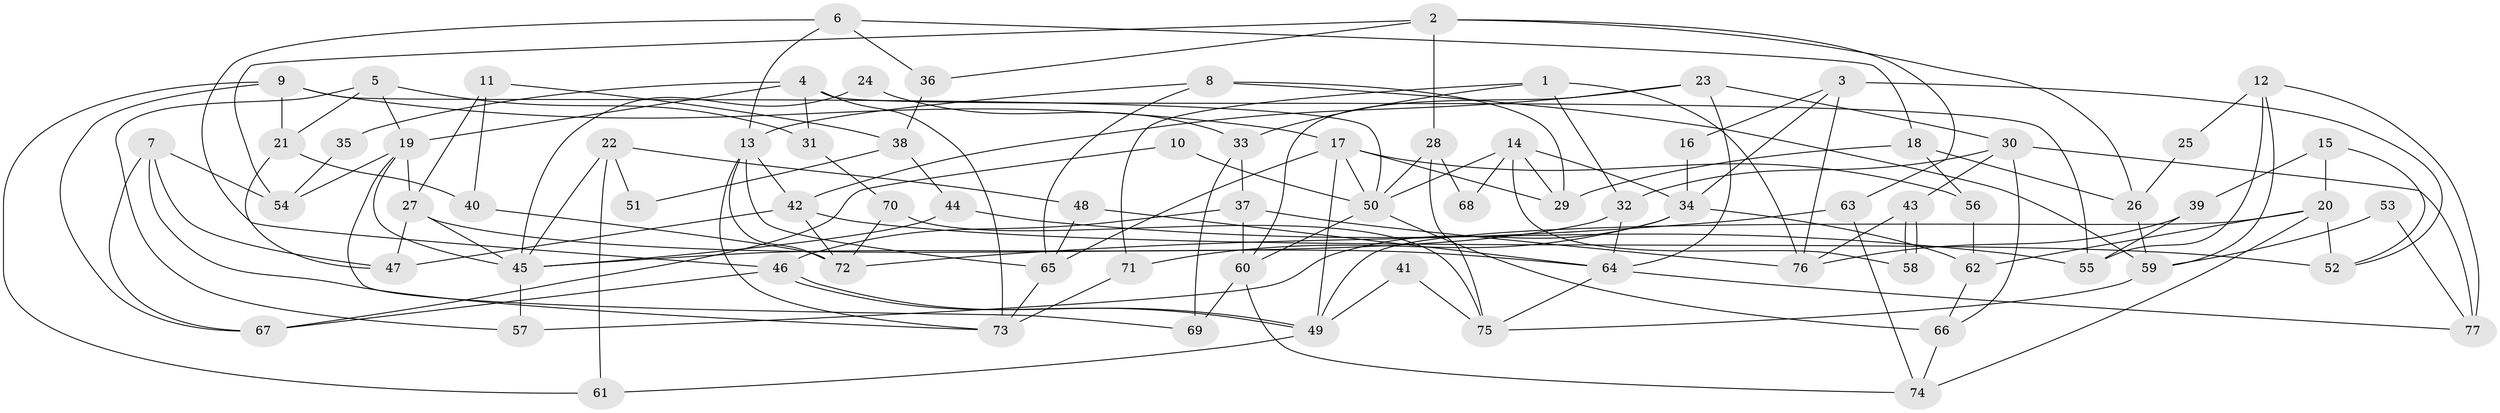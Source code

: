 // coarse degree distribution, {3: 0.08333333333333333, 5: 0.25, 6: 0.16666666666666666, 7: 0.125, 4: 0.125, 8: 0.125, 9: 0.125}
// Generated by graph-tools (version 1.1) at 2025/37/03/04/25 23:37:02]
// undirected, 77 vertices, 154 edges
graph export_dot {
  node [color=gray90,style=filled];
  1;
  2;
  3;
  4;
  5;
  6;
  7;
  8;
  9;
  10;
  11;
  12;
  13;
  14;
  15;
  16;
  17;
  18;
  19;
  20;
  21;
  22;
  23;
  24;
  25;
  26;
  27;
  28;
  29;
  30;
  31;
  32;
  33;
  34;
  35;
  36;
  37;
  38;
  39;
  40;
  41;
  42;
  43;
  44;
  45;
  46;
  47;
  48;
  49;
  50;
  51;
  52;
  53;
  54;
  55;
  56;
  57;
  58;
  59;
  60;
  61;
  62;
  63;
  64;
  65;
  66;
  67;
  68;
  69;
  70;
  71;
  72;
  73;
  74;
  75;
  76;
  77;
  1 -- 32;
  1 -- 76;
  1 -- 33;
  1 -- 71;
  2 -- 54;
  2 -- 36;
  2 -- 26;
  2 -- 28;
  2 -- 63;
  3 -- 34;
  3 -- 52;
  3 -- 16;
  3 -- 76;
  4 -- 19;
  4 -- 73;
  4 -- 31;
  4 -- 35;
  4 -- 55;
  5 -- 57;
  5 -- 31;
  5 -- 19;
  5 -- 21;
  6 -- 13;
  6 -- 18;
  6 -- 36;
  6 -- 46;
  7 -- 67;
  7 -- 47;
  7 -- 54;
  7 -- 73;
  8 -- 65;
  8 -- 13;
  8 -- 29;
  8 -- 59;
  9 -- 50;
  9 -- 21;
  9 -- 17;
  9 -- 61;
  9 -- 67;
  10 -- 67;
  10 -- 50;
  11 -- 40;
  11 -- 27;
  11 -- 38;
  12 -- 59;
  12 -- 55;
  12 -- 25;
  12 -- 77;
  13 -- 73;
  13 -- 72;
  13 -- 42;
  13 -- 65;
  14 -- 29;
  14 -- 34;
  14 -- 50;
  14 -- 58;
  14 -- 68;
  15 -- 20;
  15 -- 52;
  15 -- 39;
  16 -- 34;
  17 -- 49;
  17 -- 29;
  17 -- 50;
  17 -- 56;
  17 -- 65;
  18 -- 26;
  18 -- 29;
  18 -- 56;
  19 -- 27;
  19 -- 45;
  19 -- 54;
  19 -- 69;
  20 -- 74;
  20 -- 62;
  20 -- 49;
  20 -- 52;
  21 -- 47;
  21 -- 40;
  22 -- 48;
  22 -- 61;
  22 -- 45;
  22 -- 51;
  23 -- 60;
  23 -- 30;
  23 -- 42;
  23 -- 64;
  24 -- 45;
  24 -- 33;
  25 -- 26;
  26 -- 59;
  27 -- 64;
  27 -- 45;
  27 -- 47;
  28 -- 50;
  28 -- 68;
  28 -- 75;
  30 -- 32;
  30 -- 43;
  30 -- 66;
  30 -- 77;
  31 -- 70;
  32 -- 64;
  32 -- 45;
  33 -- 37;
  33 -- 69;
  34 -- 71;
  34 -- 62;
  34 -- 57;
  35 -- 54;
  36 -- 38;
  37 -- 60;
  37 -- 46;
  37 -- 76;
  38 -- 44;
  38 -- 51;
  39 -- 76;
  39 -- 55;
  40 -- 72;
  41 -- 75;
  41 -- 49;
  42 -- 47;
  42 -- 52;
  42 -- 72;
  43 -- 58;
  43 -- 58;
  43 -- 76;
  44 -- 45;
  44 -- 55;
  45 -- 57;
  46 -- 49;
  46 -- 49;
  46 -- 67;
  48 -- 64;
  48 -- 65;
  49 -- 61;
  50 -- 60;
  50 -- 66;
  53 -- 59;
  53 -- 77;
  56 -- 62;
  59 -- 75;
  60 -- 69;
  60 -- 74;
  62 -- 66;
  63 -- 74;
  63 -- 72;
  64 -- 77;
  64 -- 75;
  65 -- 73;
  66 -- 74;
  70 -- 75;
  70 -- 72;
  71 -- 73;
}
